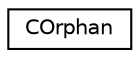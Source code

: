 digraph "Graphical Class Hierarchy"
{
  edge [fontname="Helvetica",fontsize="10",labelfontname="Helvetica",labelfontsize="10"];
  node [fontname="Helvetica",fontsize="10",shape=record];
  rankdir="LR";
  Node0 [label="COrphan",height=0.2,width=0.4,color="black", fillcolor="white", style="filled",URL="$da/def/class_c_orphan.html"];
}
